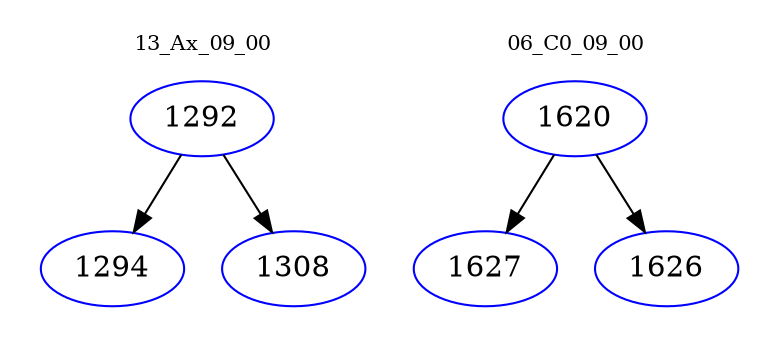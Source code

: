 digraph{
subgraph cluster_0 {
color = white
label = "13_Ax_09_00";
fontsize=10;
T0_1292 [label="1292", color="blue"]
T0_1292 -> T0_1294 [color="black"]
T0_1294 [label="1294", color="blue"]
T0_1292 -> T0_1308 [color="black"]
T0_1308 [label="1308", color="blue"]
}
subgraph cluster_1 {
color = white
label = "06_C0_09_00";
fontsize=10;
T1_1620 [label="1620", color="blue"]
T1_1620 -> T1_1627 [color="black"]
T1_1627 [label="1627", color="blue"]
T1_1620 -> T1_1626 [color="black"]
T1_1626 [label="1626", color="blue"]
}
}
